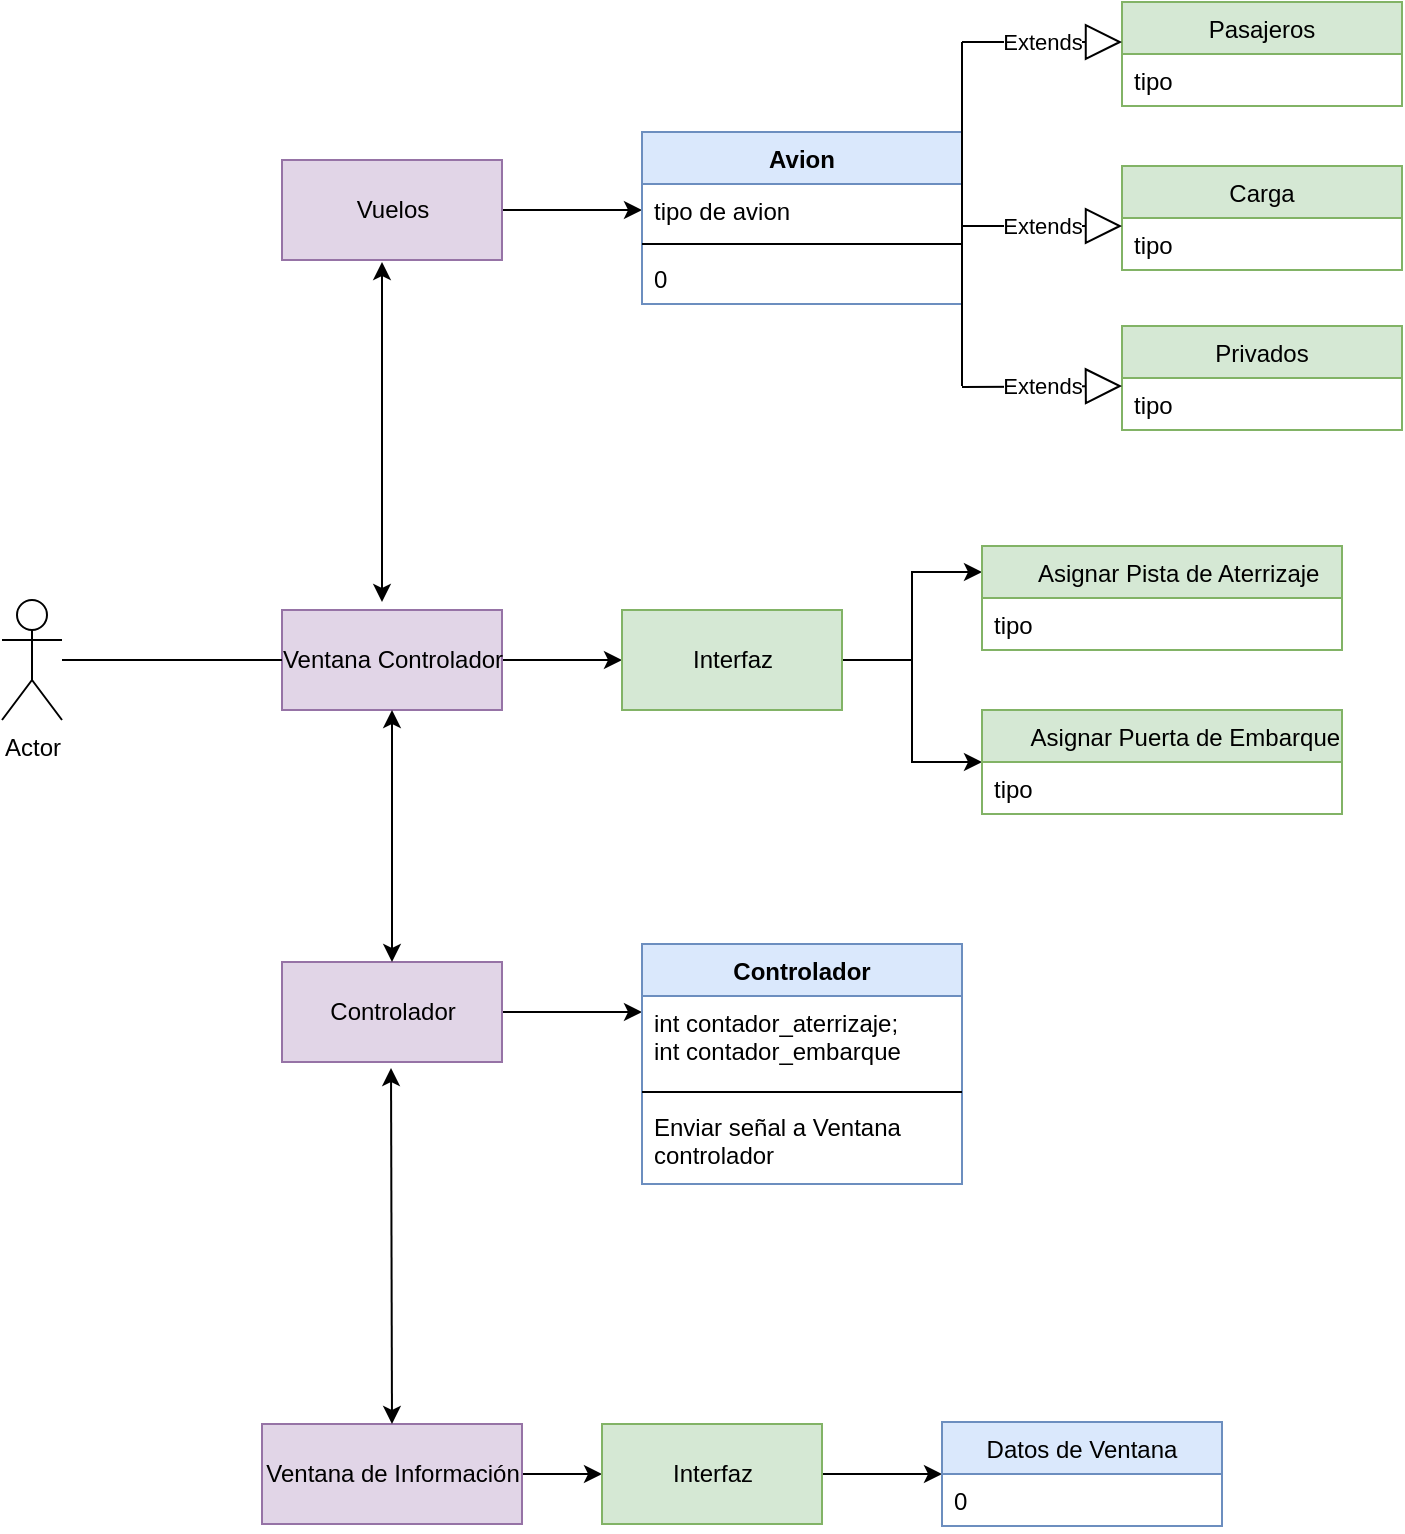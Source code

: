 <mxfile version="14.7.3" type="github">
  <diagram id="_4k45IfOBsskdnUbPDaa" name="Page-1">
    <mxGraphModel dx="1038" dy="548" grid="1" gridSize="10" guides="1" tooltips="1" connect="1" arrows="1" fold="1" page="1" pageScale="1" pageWidth="827" pageHeight="1169" math="0" shadow="0">
      <root>
        <mxCell id="0" />
        <mxCell id="1" parent="0" />
        <mxCell id="VEzm1wGkJV7xHXXM20gM-1" value="Actor" style="shape=umlActor;verticalLabelPosition=bottom;verticalAlign=top;html=1;" parent="1" vertex="1">
          <mxGeometry x="40" y="309" width="30" height="60" as="geometry" />
        </mxCell>
        <mxCell id="OqsEHHpDAp7F6EicBiK3-2" style="edgeStyle=orthogonalEdgeStyle;rounded=0;orthogonalLoop=1;jettySize=auto;html=1;entryX=0;entryY=0.5;entryDx=0;entryDy=0;" parent="1" source="VEzm1wGkJV7xHXXM20gM-2" target="VEzm1wGkJV7xHXXM20gM-7" edge="1">
          <mxGeometry relative="1" as="geometry" />
        </mxCell>
        <mxCell id="VEzm1wGkJV7xHXXM20gM-2" value="Vuelos" style="html=1;fillColor=#e1d5e7;strokeColor=#9673a6;" parent="1" vertex="1">
          <mxGeometry x="180" y="89" width="110" height="50" as="geometry" />
        </mxCell>
        <mxCell id="pmP2Dpwz3eEtC6EEbY05-3" style="edgeStyle=orthogonalEdgeStyle;rounded=0;orthogonalLoop=1;jettySize=auto;html=1;entryX=0;entryY=0.5;entryDx=0;entryDy=0;" parent="1" source="VEzm1wGkJV7xHXXM20gM-3" target="pmP2Dpwz3eEtC6EEbY05-1" edge="1">
          <mxGeometry relative="1" as="geometry" />
        </mxCell>
        <mxCell id="VEzm1wGkJV7xHXXM20gM-3" value="Ventana Controlador" style="html=1;fillColor=#e1d5e7;strokeColor=#9673a6;" parent="1" vertex="1">
          <mxGeometry x="180" y="314" width="110" height="50" as="geometry" />
        </mxCell>
        <mxCell id="NMg0hEqR1n7LjkFicEpy-7" style="edgeStyle=orthogonalEdgeStyle;rounded=0;orthogonalLoop=1;jettySize=auto;html=1;" edge="1" parent="1" source="VEzm1wGkJV7xHXXM20gM-4">
          <mxGeometry relative="1" as="geometry">
            <mxPoint x="360" y="515" as="targetPoint" />
          </mxGeometry>
        </mxCell>
        <mxCell id="VEzm1wGkJV7xHXXM20gM-4" value="Controlador" style="html=1;fillColor=#e1d5e7;strokeColor=#9673a6;" parent="1" vertex="1">
          <mxGeometry x="180" y="490" width="110" height="50" as="geometry" />
        </mxCell>
        <mxCell id="OqsEHHpDAp7F6EicBiK3-3" style="edgeStyle=orthogonalEdgeStyle;rounded=0;orthogonalLoop=1;jettySize=auto;html=1;entryX=0;entryY=0.5;entryDx=0;entryDy=0;" parent="1" source="VEzm1wGkJV7xHXXM20gM-5" target="VEzm1wGkJV7xHXXM20gM-39" edge="1">
          <mxGeometry relative="1" as="geometry" />
        </mxCell>
        <mxCell id="VEzm1wGkJV7xHXXM20gM-5" value="Ventana de Información" style="html=1;fillColor=#e1d5e7;strokeColor=#9673a6;" parent="1" vertex="1">
          <mxGeometry x="170" y="721" width="130" height="50" as="geometry" />
        </mxCell>
        <mxCell id="VEzm1wGkJV7xHXXM20gM-6" value="Avion" style="swimlane;fontStyle=1;align=center;verticalAlign=top;childLayout=stackLayout;horizontal=1;startSize=26;horizontalStack=0;resizeParent=1;resizeParentMax=0;resizeLast=0;collapsible=1;marginBottom=0;fillColor=#dae8fc;strokeColor=#6c8ebf;" parent="1" vertex="1">
          <mxGeometry x="360" y="75" width="160" height="86" as="geometry" />
        </mxCell>
        <mxCell id="VEzm1wGkJV7xHXXM20gM-7" value="tipo de avion" style="text;strokeColor=none;fillColor=none;align=left;verticalAlign=top;spacingLeft=4;spacingRight=4;overflow=hidden;rotatable=0;points=[[0,0.5],[1,0.5]];portConstraint=eastwest;" parent="VEzm1wGkJV7xHXXM20gM-6" vertex="1">
          <mxGeometry y="26" width="160" height="26" as="geometry" />
        </mxCell>
        <mxCell id="VEzm1wGkJV7xHXXM20gM-8" value="" style="line;strokeWidth=1;fillColor=none;align=left;verticalAlign=middle;spacingTop=-1;spacingLeft=3;spacingRight=3;rotatable=0;labelPosition=right;points=[];portConstraint=eastwest;" parent="VEzm1wGkJV7xHXXM20gM-6" vertex="1">
          <mxGeometry y="52" width="160" height="8" as="geometry" />
        </mxCell>
        <mxCell id="VEzm1wGkJV7xHXXM20gM-9" value="0" style="text;strokeColor=none;fillColor=none;align=left;verticalAlign=top;spacingLeft=4;spacingRight=4;overflow=hidden;rotatable=0;points=[[0,0.5],[1,0.5]];portConstraint=eastwest;" parent="VEzm1wGkJV7xHXXM20gM-6" vertex="1">
          <mxGeometry y="60" width="160" height="26" as="geometry" />
        </mxCell>
        <mxCell id="VEzm1wGkJV7xHXXM20gM-10" value="Carga" style="swimlane;fontStyle=0;childLayout=stackLayout;horizontal=1;startSize=26;fillColor=#d5e8d4;horizontalStack=0;resizeParent=1;resizeParentMax=0;resizeLast=0;collapsible=1;marginBottom=0;strokeColor=#82b366;" parent="1" vertex="1">
          <mxGeometry x="600" y="92" width="140" height="52" as="geometry" />
        </mxCell>
        <mxCell id="VEzm1wGkJV7xHXXM20gM-11" value="tipo" style="text;strokeColor=none;fillColor=none;align=left;verticalAlign=top;spacingLeft=4;spacingRight=4;overflow=hidden;rotatable=0;points=[[0,0.5],[1,0.5]];portConstraint=eastwest;" parent="VEzm1wGkJV7xHXXM20gM-10" vertex="1">
          <mxGeometry y="26" width="140" height="26" as="geometry" />
        </mxCell>
        <mxCell id="VEzm1wGkJV7xHXXM20gM-14" value="Pasajeros" style="swimlane;fontStyle=0;childLayout=stackLayout;horizontal=1;startSize=26;fillColor=#d5e8d4;horizontalStack=0;resizeParent=1;resizeParentMax=0;resizeLast=0;collapsible=1;marginBottom=0;strokeColor=#82b366;" parent="1" vertex="1">
          <mxGeometry x="600" y="10" width="140" height="52" as="geometry" />
        </mxCell>
        <mxCell id="VEzm1wGkJV7xHXXM20gM-16" value="tipo" style="text;strokeColor=none;fillColor=none;align=left;verticalAlign=top;spacingLeft=4;spacingRight=4;overflow=hidden;rotatable=0;points=[[0,0.5],[1,0.5]];portConstraint=eastwest;" parent="VEzm1wGkJV7xHXXM20gM-14" vertex="1">
          <mxGeometry y="26" width="140" height="26" as="geometry" />
        </mxCell>
        <mxCell id="VEzm1wGkJV7xHXXM20gM-18" value="Privados" style="swimlane;fontStyle=0;childLayout=stackLayout;horizontal=1;startSize=26;fillColor=#d5e8d4;horizontalStack=0;resizeParent=1;resizeParentMax=0;resizeLast=0;collapsible=1;marginBottom=0;strokeColor=#82b366;" parent="1" vertex="1">
          <mxGeometry x="600" y="172" width="140" height="52" as="geometry" />
        </mxCell>
        <mxCell id="VEzm1wGkJV7xHXXM20gM-19" value="tipo" style="text;strokeColor=none;fillColor=none;align=left;verticalAlign=top;spacingLeft=4;spacingRight=4;overflow=hidden;rotatable=0;points=[[0,0.5],[1,0.5]];portConstraint=eastwest;" parent="VEzm1wGkJV7xHXXM20gM-18" vertex="1">
          <mxGeometry y="26" width="140" height="26" as="geometry" />
        </mxCell>
        <mxCell id="VEzm1wGkJV7xHXXM20gM-22" value="Extends" style="endArrow=block;endSize=16;endFill=0;html=1;" parent="1" edge="1">
          <mxGeometry width="160" relative="1" as="geometry">
            <mxPoint x="520" y="30" as="sourcePoint" />
            <mxPoint x="600" y="30" as="targetPoint" />
            <Array as="points">
              <mxPoint x="574" y="30" />
            </Array>
          </mxGeometry>
        </mxCell>
        <mxCell id="VEzm1wGkJV7xHXXM20gM-23" value="Extends" style="endArrow=block;endSize=16;endFill=0;html=1;" parent="1" edge="1">
          <mxGeometry width="160" relative="1" as="geometry">
            <mxPoint x="520" y="202.5" as="sourcePoint" />
            <mxPoint x="600" y="202" as="targetPoint" />
          </mxGeometry>
        </mxCell>
        <mxCell id="VEzm1wGkJV7xHXXM20gM-24" value="Extends" style="endArrow=block;endSize=16;endFill=0;html=1;" parent="1" edge="1">
          <mxGeometry width="160" relative="1" as="geometry">
            <mxPoint x="520" y="122" as="sourcePoint" />
            <mxPoint x="600" y="122" as="targetPoint" />
          </mxGeometry>
        </mxCell>
        <mxCell id="VEzm1wGkJV7xHXXM20gM-26" value="" style="endArrow=none;html=1;" parent="1" edge="1">
          <mxGeometry width="50" height="50" relative="1" as="geometry">
            <mxPoint x="520" y="30" as="sourcePoint" />
            <mxPoint x="520" y="202" as="targetPoint" />
          </mxGeometry>
        </mxCell>
        <mxCell id="OqsEHHpDAp7F6EicBiK3-6" style="edgeStyle=orthogonalEdgeStyle;rounded=0;orthogonalLoop=1;jettySize=auto;html=1;entryX=0;entryY=0.5;entryDx=0;entryDy=0;" parent="1" source="VEzm1wGkJV7xHXXM20gM-39" target="VEzm1wGkJV7xHXXM20gM-40" edge="1">
          <mxGeometry relative="1" as="geometry" />
        </mxCell>
        <mxCell id="VEzm1wGkJV7xHXXM20gM-39" value="Interfaz" style="html=1;fillColor=#d5e8d4;strokeColor=#82b366;" parent="1" vertex="1">
          <mxGeometry x="340" y="721" width="110" height="50" as="geometry" />
        </mxCell>
        <mxCell id="VEzm1wGkJV7xHXXM20gM-40" value="Datos de Ventana" style="swimlane;fontStyle=0;childLayout=stackLayout;horizontal=1;startSize=26;fillColor=#dae8fc;horizontalStack=0;resizeParent=1;resizeParentMax=0;resizeLast=0;collapsible=1;marginBottom=0;strokeColor=#6c8ebf;" parent="1" vertex="1">
          <mxGeometry x="510" y="720" width="140" height="52" as="geometry" />
        </mxCell>
        <mxCell id="VEzm1wGkJV7xHXXM20gM-42" value="0" style="text;strokeColor=none;fillColor=none;align=left;verticalAlign=top;spacingLeft=4;spacingRight=4;overflow=hidden;rotatable=0;points=[[0,0.5],[1,0.5]];portConstraint=eastwest;" parent="VEzm1wGkJV7xHXXM20gM-40" vertex="1">
          <mxGeometry y="26" width="140" height="26" as="geometry" />
        </mxCell>
        <mxCell id="pmP2Dpwz3eEtC6EEbY05-8" style="edgeStyle=orthogonalEdgeStyle;rounded=0;orthogonalLoop=1;jettySize=auto;html=1;entryX=0;entryY=0.25;entryDx=0;entryDy=0;" parent="1" source="pmP2Dpwz3eEtC6EEbY05-1" target="pmP2Dpwz3eEtC6EEbY05-4" edge="1">
          <mxGeometry relative="1" as="geometry" />
        </mxCell>
        <mxCell id="pmP2Dpwz3eEtC6EEbY05-9" style="edgeStyle=orthogonalEdgeStyle;rounded=0;orthogonalLoop=1;jettySize=auto;html=1;entryX=0;entryY=0.5;entryDx=0;entryDy=0;" parent="1" source="pmP2Dpwz3eEtC6EEbY05-1" target="pmP2Dpwz3eEtC6EEbY05-6" edge="1">
          <mxGeometry relative="1" as="geometry" />
        </mxCell>
        <mxCell id="pmP2Dpwz3eEtC6EEbY05-1" value="Interfaz" style="html=1;fillColor=#d5e8d4;strokeColor=#82b366;" parent="1" vertex="1">
          <mxGeometry x="350" y="314" width="110" height="50" as="geometry" />
        </mxCell>
        <mxCell id="pmP2Dpwz3eEtC6EEbY05-4" value="     Asignar Pista de Aterrizaje" style="swimlane;fontStyle=0;childLayout=stackLayout;horizontal=1;startSize=26;fillColor=#d5e8d4;horizontalStack=0;resizeParent=1;resizeParentMax=0;resizeLast=0;collapsible=1;marginBottom=0;strokeColor=#82b366;" parent="1" vertex="1">
          <mxGeometry x="530" y="282" width="180" height="52" as="geometry" />
        </mxCell>
        <mxCell id="pmP2Dpwz3eEtC6EEbY05-5" value="tipo" style="text;strokeColor=none;fillColor=none;align=left;verticalAlign=top;spacingLeft=4;spacingRight=4;overflow=hidden;rotatable=0;points=[[0,0.5],[1,0.5]];portConstraint=eastwest;" parent="pmP2Dpwz3eEtC6EEbY05-4" vertex="1">
          <mxGeometry y="26" width="180" height="26" as="geometry" />
        </mxCell>
        <mxCell id="pmP2Dpwz3eEtC6EEbY05-6" value="       Asignar Puerta de Embarque" style="swimlane;fontStyle=0;childLayout=stackLayout;horizontal=1;startSize=26;fillColor=#d5e8d4;horizontalStack=0;resizeParent=1;resizeParentMax=0;resizeLast=0;collapsible=1;marginBottom=0;strokeColor=#82b366;" parent="1" vertex="1">
          <mxGeometry x="530" y="364" width="180" height="52" as="geometry" />
        </mxCell>
        <mxCell id="pmP2Dpwz3eEtC6EEbY05-7" value="tipo" style="text;strokeColor=none;fillColor=none;align=left;verticalAlign=top;spacingLeft=4;spacingRight=4;overflow=hidden;rotatable=0;points=[[0,0.5],[1,0.5]];portConstraint=eastwest;" parent="pmP2Dpwz3eEtC6EEbY05-6" vertex="1">
          <mxGeometry y="26" width="180" height="26" as="geometry" />
        </mxCell>
        <mxCell id="u26sJZbiBt3tDpE6eZvG-1" value="" style="endArrow=classic;startArrow=classic;html=1;" parent="1" edge="1">
          <mxGeometry width="50" height="50" relative="1" as="geometry">
            <mxPoint x="230" y="310" as="sourcePoint" />
            <mxPoint x="230" y="140" as="targetPoint" />
          </mxGeometry>
        </mxCell>
        <mxCell id="u26sJZbiBt3tDpE6eZvG-2" value="" style="endArrow=classic;startArrow=classic;html=1;entryX=0.5;entryY=1;entryDx=0;entryDy=0;" parent="1" target="VEzm1wGkJV7xHXXM20gM-3" edge="1">
          <mxGeometry width="50" height="50" relative="1" as="geometry">
            <mxPoint x="235" y="490" as="sourcePoint" />
            <mxPoint x="235" y="370" as="targetPoint" />
          </mxGeometry>
        </mxCell>
        <mxCell id="u26sJZbiBt3tDpE6eZvG-3" value="" style="endArrow=classic;startArrow=classic;html=1;exitX=0.5;exitY=0;exitDx=0;exitDy=0;" parent="1" source="VEzm1wGkJV7xHXXM20gM-5" edge="1">
          <mxGeometry width="50" height="50" relative="1" as="geometry">
            <mxPoint x="235" y="701" as="sourcePoint" />
            <mxPoint x="234.5" y="543" as="targetPoint" />
          </mxGeometry>
        </mxCell>
        <mxCell id="u26sJZbiBt3tDpE6eZvG-6" value="" style="endArrow=none;html=1;entryX=0;entryY=0.5;entryDx=0;entryDy=0;" parent="1" source="VEzm1wGkJV7xHXXM20gM-1" target="VEzm1wGkJV7xHXXM20gM-3" edge="1">
          <mxGeometry width="50" height="50" relative="1" as="geometry">
            <mxPoint x="120" y="384" as="sourcePoint" />
            <mxPoint x="150" y="330" as="targetPoint" />
          </mxGeometry>
        </mxCell>
        <mxCell id="NMg0hEqR1n7LjkFicEpy-3" value="Controlador" style="swimlane;fontStyle=1;align=center;verticalAlign=top;childLayout=stackLayout;horizontal=1;startSize=26;horizontalStack=0;resizeParent=1;resizeParentMax=0;resizeLast=0;collapsible=1;marginBottom=0;fillColor=#dae8fc;strokeColor=#6c8ebf;" vertex="1" parent="1">
          <mxGeometry x="360" y="481" width="160" height="120" as="geometry" />
        </mxCell>
        <mxCell id="NMg0hEqR1n7LjkFicEpy-4" value="int contador_aterrizaje;&#xa;int contador_embarque" style="text;strokeColor=none;fillColor=none;align=left;verticalAlign=top;spacingLeft=4;spacingRight=4;overflow=hidden;rotatable=0;points=[[0,0.5],[1,0.5]];portConstraint=eastwest;" vertex="1" parent="NMg0hEqR1n7LjkFicEpy-3">
          <mxGeometry y="26" width="160" height="44" as="geometry" />
        </mxCell>
        <mxCell id="NMg0hEqR1n7LjkFicEpy-5" value="" style="line;strokeWidth=1;fillColor=none;align=left;verticalAlign=middle;spacingTop=-1;spacingLeft=3;spacingRight=3;rotatable=0;labelPosition=right;points=[];portConstraint=eastwest;" vertex="1" parent="NMg0hEqR1n7LjkFicEpy-3">
          <mxGeometry y="70" width="160" height="8" as="geometry" />
        </mxCell>
        <mxCell id="NMg0hEqR1n7LjkFicEpy-6" value="Enviar señal a Ventana &#xa;controlador" style="text;strokeColor=none;fillColor=none;align=left;verticalAlign=top;spacingLeft=4;spacingRight=4;overflow=hidden;rotatable=0;points=[[0,0.5],[1,0.5]];portConstraint=eastwest;" vertex="1" parent="NMg0hEqR1n7LjkFicEpy-3">
          <mxGeometry y="78" width="160" height="42" as="geometry" />
        </mxCell>
      </root>
    </mxGraphModel>
  </diagram>
</mxfile>
